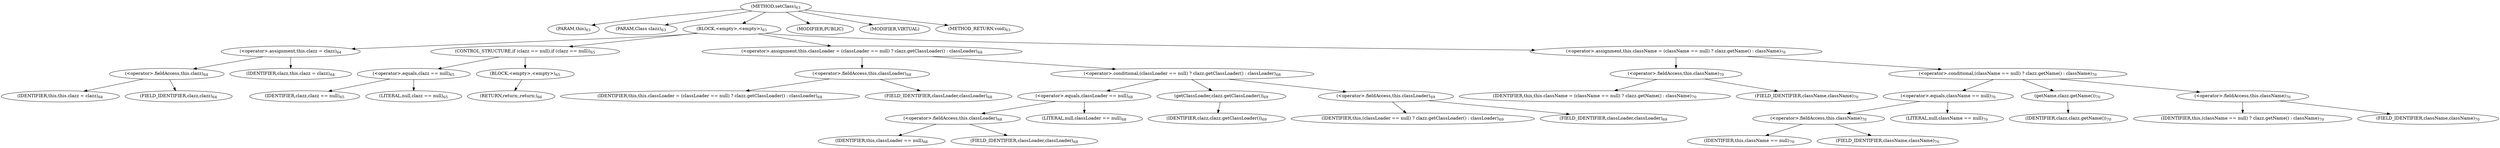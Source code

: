 digraph "setClass" {  
"113" [label = <(METHOD,setClass)<SUB>63</SUB>> ]
"6" [label = <(PARAM,this)<SUB>63</SUB>> ]
"114" [label = <(PARAM,Class clazz)<SUB>63</SUB>> ]
"115" [label = <(BLOCK,&lt;empty&gt;,&lt;empty&gt;)<SUB>63</SUB>> ]
"116" [label = <(&lt;operator&gt;.assignment,this.clazz = clazz)<SUB>64</SUB>> ]
"117" [label = <(&lt;operator&gt;.fieldAccess,this.clazz)<SUB>64</SUB>> ]
"5" [label = <(IDENTIFIER,this,this.clazz = clazz)<SUB>64</SUB>> ]
"118" [label = <(FIELD_IDENTIFIER,clazz,clazz)<SUB>64</SUB>> ]
"119" [label = <(IDENTIFIER,clazz,this.clazz = clazz)<SUB>64</SUB>> ]
"120" [label = <(CONTROL_STRUCTURE,if (clazz == null),if (clazz == null))<SUB>65</SUB>> ]
"121" [label = <(&lt;operator&gt;.equals,clazz == null)<SUB>65</SUB>> ]
"122" [label = <(IDENTIFIER,clazz,clazz == null)<SUB>65</SUB>> ]
"123" [label = <(LITERAL,null,clazz == null)<SUB>65</SUB>> ]
"124" [label = <(BLOCK,&lt;empty&gt;,&lt;empty&gt;)<SUB>65</SUB>> ]
"125" [label = <(RETURN,return;,return;)<SUB>66</SUB>> ]
"126" [label = <(&lt;operator&gt;.assignment,this.classLoader = (classLoader == null) ? clazz.getClassLoader() : classLoader)<SUB>68</SUB>> ]
"127" [label = <(&lt;operator&gt;.fieldAccess,this.classLoader)<SUB>68</SUB>> ]
"7" [label = <(IDENTIFIER,this,this.classLoader = (classLoader == null) ? clazz.getClassLoader() : classLoader)<SUB>68</SUB>> ]
"128" [label = <(FIELD_IDENTIFIER,classLoader,classLoader)<SUB>68</SUB>> ]
"129" [label = <(&lt;operator&gt;.conditional,(classLoader == null) ? clazz.getClassLoader() : classLoader)<SUB>68</SUB>> ]
"130" [label = <(&lt;operator&gt;.equals,classLoader == null)<SUB>68</SUB>> ]
"131" [label = <(&lt;operator&gt;.fieldAccess,this.classLoader)<SUB>68</SUB>> ]
"132" [label = <(IDENTIFIER,this,classLoader == null)<SUB>68</SUB>> ]
"133" [label = <(FIELD_IDENTIFIER,classLoader,classLoader)<SUB>68</SUB>> ]
"134" [label = <(LITERAL,null,classLoader == null)<SUB>68</SUB>> ]
"135" [label = <(getClassLoader,clazz.getClassLoader())<SUB>69</SUB>> ]
"136" [label = <(IDENTIFIER,clazz,clazz.getClassLoader())<SUB>69</SUB>> ]
"137" [label = <(&lt;operator&gt;.fieldAccess,this.classLoader)<SUB>69</SUB>> ]
"138" [label = <(IDENTIFIER,this,(classLoader == null) ? clazz.getClassLoader() : classLoader)<SUB>69</SUB>> ]
"139" [label = <(FIELD_IDENTIFIER,classLoader,classLoader)<SUB>69</SUB>> ]
"140" [label = <(&lt;operator&gt;.assignment,this.className = (className == null) ? clazz.getName() : className)<SUB>70</SUB>> ]
"141" [label = <(&lt;operator&gt;.fieldAccess,this.className)<SUB>70</SUB>> ]
"8" [label = <(IDENTIFIER,this,this.className = (className == null) ? clazz.getName() : className)<SUB>70</SUB>> ]
"142" [label = <(FIELD_IDENTIFIER,className,className)<SUB>70</SUB>> ]
"143" [label = <(&lt;operator&gt;.conditional,(className == null) ? clazz.getName() : className)<SUB>70</SUB>> ]
"144" [label = <(&lt;operator&gt;.equals,className == null)<SUB>70</SUB>> ]
"145" [label = <(&lt;operator&gt;.fieldAccess,this.className)<SUB>70</SUB>> ]
"146" [label = <(IDENTIFIER,this,className == null)<SUB>70</SUB>> ]
"147" [label = <(FIELD_IDENTIFIER,className,className)<SUB>70</SUB>> ]
"148" [label = <(LITERAL,null,className == null)<SUB>70</SUB>> ]
"149" [label = <(getName,clazz.getName())<SUB>70</SUB>> ]
"150" [label = <(IDENTIFIER,clazz,clazz.getName())<SUB>70</SUB>> ]
"151" [label = <(&lt;operator&gt;.fieldAccess,this.className)<SUB>70</SUB>> ]
"152" [label = <(IDENTIFIER,this,(className == null) ? clazz.getName() : className)<SUB>70</SUB>> ]
"153" [label = <(FIELD_IDENTIFIER,className,className)<SUB>70</SUB>> ]
"154" [label = <(MODIFIER,PUBLIC)> ]
"155" [label = <(MODIFIER,VIRTUAL)> ]
"156" [label = <(METHOD_RETURN,void)<SUB>63</SUB>> ]
  "113" -> "6" 
  "113" -> "114" 
  "113" -> "115" 
  "113" -> "154" 
  "113" -> "155" 
  "113" -> "156" 
  "115" -> "116" 
  "115" -> "120" 
  "115" -> "126" 
  "115" -> "140" 
  "116" -> "117" 
  "116" -> "119" 
  "117" -> "5" 
  "117" -> "118" 
  "120" -> "121" 
  "120" -> "124" 
  "121" -> "122" 
  "121" -> "123" 
  "124" -> "125" 
  "126" -> "127" 
  "126" -> "129" 
  "127" -> "7" 
  "127" -> "128" 
  "129" -> "130" 
  "129" -> "135" 
  "129" -> "137" 
  "130" -> "131" 
  "130" -> "134" 
  "131" -> "132" 
  "131" -> "133" 
  "135" -> "136" 
  "137" -> "138" 
  "137" -> "139" 
  "140" -> "141" 
  "140" -> "143" 
  "141" -> "8" 
  "141" -> "142" 
  "143" -> "144" 
  "143" -> "149" 
  "143" -> "151" 
  "144" -> "145" 
  "144" -> "148" 
  "145" -> "146" 
  "145" -> "147" 
  "149" -> "150" 
  "151" -> "152" 
  "151" -> "153" 
}
